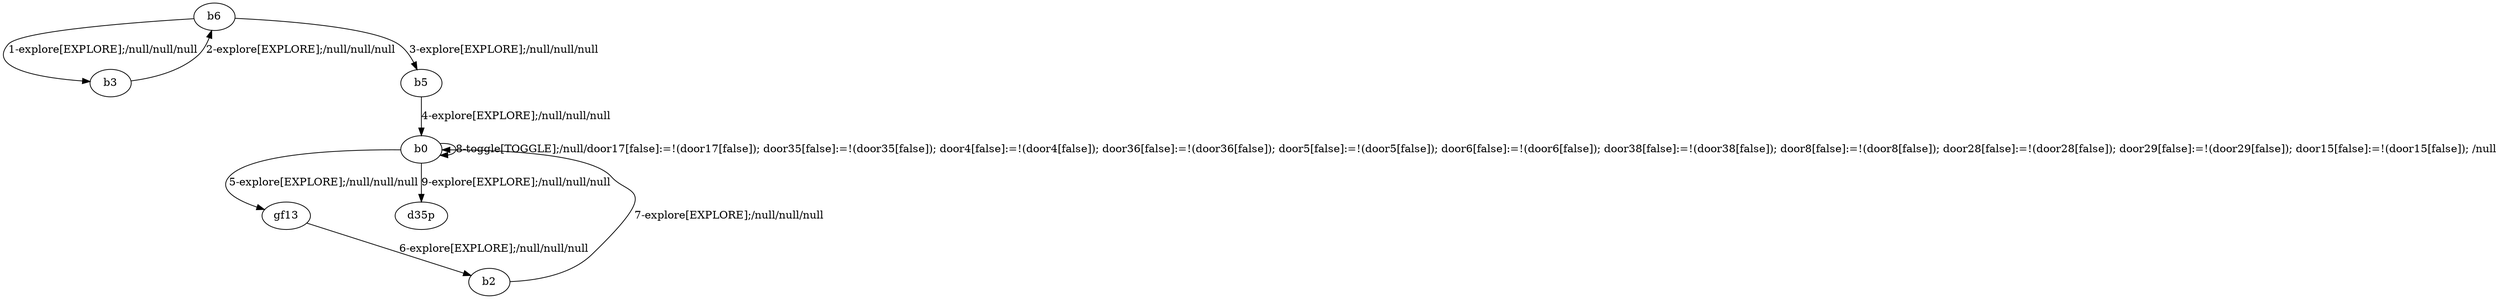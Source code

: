 # Total number of goals covered by this test: 1
# b5 --> b0

digraph g {
"b6" -> "b3" [label = "1-explore[EXPLORE];/null/null/null"];
"b3" -> "b6" [label = "2-explore[EXPLORE];/null/null/null"];
"b6" -> "b5" [label = "3-explore[EXPLORE];/null/null/null"];
"b5" -> "b0" [label = "4-explore[EXPLORE];/null/null/null"];
"b0" -> "gf13" [label = "5-explore[EXPLORE];/null/null/null"];
"gf13" -> "b2" [label = "6-explore[EXPLORE];/null/null/null"];
"b2" -> "b0" [label = "7-explore[EXPLORE];/null/null/null"];
"b0" -> "b0" [label = "8-toggle[TOGGLE];/null/door17[false]:=!(door17[false]); door35[false]:=!(door35[false]); door4[false]:=!(door4[false]); door36[false]:=!(door36[false]); door5[false]:=!(door5[false]); door6[false]:=!(door6[false]); door38[false]:=!(door38[false]); door8[false]:=!(door8[false]); door28[false]:=!(door28[false]); door29[false]:=!(door29[false]); door15[false]:=!(door15[false]); /null"];
"b0" -> "d35p" [label = "9-explore[EXPLORE];/null/null/null"];
}